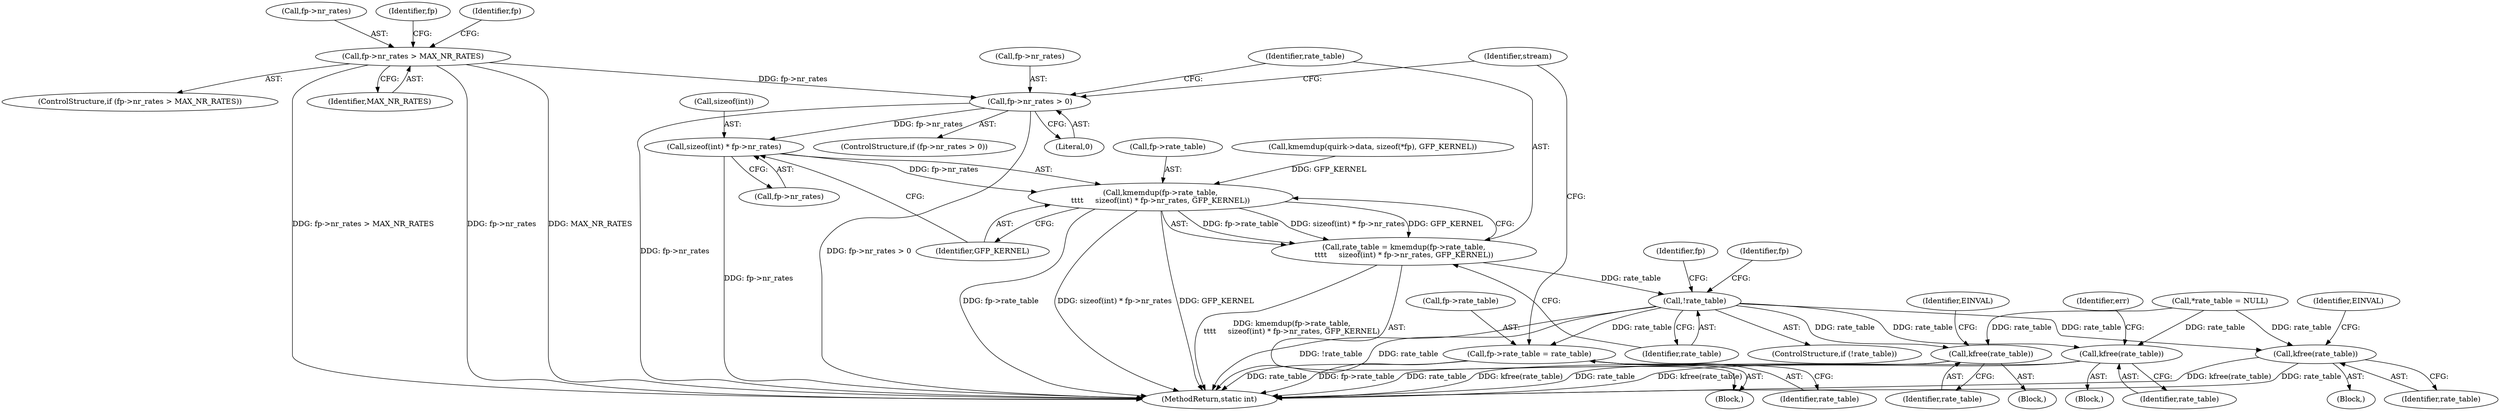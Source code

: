 digraph "0_linux_0f886ca12765d20124bd06291c82951fd49a33be@API" {
"1000160" [label="(Call,sizeof(int) * fp->nr_rates)"];
"1000148" [label="(Call,fp->nr_rates > 0)"];
"1000136" [label="(Call,fp->nr_rates > MAX_NR_RATES)"];
"1000156" [label="(Call,kmemdup(fp->rate_table,\n\t\t\t\t     sizeof(int) * fp->nr_rates, GFP_KERNEL))"];
"1000154" [label="(Call,rate_table = kmemdup(fp->rate_table,\n\t\t\t\t     sizeof(int) * fp->nr_rates, GFP_KERNEL))"];
"1000168" [label="(Call,!rate_table)"];
"1000176" [label="(Call,fp->rate_table = rate_table)"];
"1000204" [label="(Call,kfree(rate_table))"];
"1000233" [label="(Call,kfree(rate_table))"];
"1000261" [label="(Call,kfree(rate_table))"];
"1000160" [label="(Call,sizeof(int) * fp->nr_rates)"];
"1000204" [label="(Call,kfree(rate_table))"];
"1000153" [label="(Block,)"];
"1000157" [label="(Call,fp->rate_table)"];
"1000230" [label="(Block,)"];
"1000233" [label="(Call,kfree(rate_table))"];
"1000147" [label="(ControlStructure,if (fp->nr_rates > 0))"];
"1000148" [label="(Call,fp->nr_rates > 0)"];
"1000172" [label="(Identifier,fp)"];
"1000329" [label="(MethodReturn,static int)"];
"1000178" [label="(Identifier,fp)"];
"1000201" [label="(Block,)"];
"1000177" [label="(Call,fp->rate_table)"];
"1000112" [label="(Call,*rate_table = NULL)"];
"1000234" [label="(Identifier,rate_table)"];
"1000168" [label="(Call,!rate_table)"];
"1000140" [label="(Identifier,MAX_NR_RATES)"];
"1000180" [label="(Identifier,rate_table)"];
"1000265" [label="(Identifier,EINVAL)"];
"1000169" [label="(Identifier,rate_table)"];
"1000176" [label="(Call,fp->rate_table = rate_table)"];
"1000137" [label="(Call,fp->nr_rates)"];
"1000161" [label="(Call,sizeof(int))"];
"1000135" [label="(ControlStructure,if (fp->nr_rates > MAX_NR_RATES))"];
"1000205" [label="(Identifier,rate_table)"];
"1000150" [label="(Identifier,fp)"];
"1000156" [label="(Call,kmemdup(fp->rate_table,\n\t\t\t\t     sizeof(int) * fp->nr_rates, GFP_KERNEL))"];
"1000261" [label="(Call,kfree(rate_table))"];
"1000136" [label="(Call,fp->nr_rates > MAX_NR_RATES)"];
"1000149" [label="(Call,fp->nr_rates)"];
"1000237" [label="(Identifier,EINVAL)"];
"1000262" [label="(Identifier,rate_table)"];
"1000117" [label="(Call,kmemdup(quirk->data, sizeof(*fp), GFP_KERNEL))"];
"1000163" [label="(Call,fp->nr_rates)"];
"1000154" [label="(Call,rate_table = kmemdup(fp->rate_table,\n\t\t\t\t     sizeof(int) * fp->nr_rates, GFP_KERNEL))"];
"1000155" [label="(Identifier,rate_table)"];
"1000182" [label="(Identifier,stream)"];
"1000166" [label="(Identifier,GFP_KERNEL)"];
"1000152" [label="(Literal,0)"];
"1000143" [label="(Identifier,fp)"];
"1000167" [label="(ControlStructure,if (!rate_table))"];
"1000207" [label="(Identifier,err)"];
"1000258" [label="(Block,)"];
"1000160" -> "1000156"  [label="AST: "];
"1000160" -> "1000163"  [label="CFG: "];
"1000161" -> "1000160"  [label="AST: "];
"1000163" -> "1000160"  [label="AST: "];
"1000166" -> "1000160"  [label="CFG: "];
"1000160" -> "1000329"  [label="DDG: fp->nr_rates"];
"1000160" -> "1000156"  [label="DDG: fp->nr_rates"];
"1000148" -> "1000160"  [label="DDG: fp->nr_rates"];
"1000148" -> "1000147"  [label="AST: "];
"1000148" -> "1000152"  [label="CFG: "];
"1000149" -> "1000148"  [label="AST: "];
"1000152" -> "1000148"  [label="AST: "];
"1000155" -> "1000148"  [label="CFG: "];
"1000182" -> "1000148"  [label="CFG: "];
"1000148" -> "1000329"  [label="DDG: fp->nr_rates"];
"1000148" -> "1000329"  [label="DDG: fp->nr_rates > 0"];
"1000136" -> "1000148"  [label="DDG: fp->nr_rates"];
"1000136" -> "1000135"  [label="AST: "];
"1000136" -> "1000140"  [label="CFG: "];
"1000137" -> "1000136"  [label="AST: "];
"1000140" -> "1000136"  [label="AST: "];
"1000143" -> "1000136"  [label="CFG: "];
"1000150" -> "1000136"  [label="CFG: "];
"1000136" -> "1000329"  [label="DDG: MAX_NR_RATES"];
"1000136" -> "1000329"  [label="DDG: fp->nr_rates > MAX_NR_RATES"];
"1000136" -> "1000329"  [label="DDG: fp->nr_rates"];
"1000156" -> "1000154"  [label="AST: "];
"1000156" -> "1000166"  [label="CFG: "];
"1000157" -> "1000156"  [label="AST: "];
"1000166" -> "1000156"  [label="AST: "];
"1000154" -> "1000156"  [label="CFG: "];
"1000156" -> "1000329"  [label="DDG: fp->rate_table"];
"1000156" -> "1000329"  [label="DDG: sizeof(int) * fp->nr_rates"];
"1000156" -> "1000329"  [label="DDG: GFP_KERNEL"];
"1000156" -> "1000154"  [label="DDG: fp->rate_table"];
"1000156" -> "1000154"  [label="DDG: sizeof(int) * fp->nr_rates"];
"1000156" -> "1000154"  [label="DDG: GFP_KERNEL"];
"1000117" -> "1000156"  [label="DDG: GFP_KERNEL"];
"1000154" -> "1000153"  [label="AST: "];
"1000155" -> "1000154"  [label="AST: "];
"1000169" -> "1000154"  [label="CFG: "];
"1000154" -> "1000329"  [label="DDG: kmemdup(fp->rate_table,\n\t\t\t\t     sizeof(int) * fp->nr_rates, GFP_KERNEL)"];
"1000154" -> "1000168"  [label="DDG: rate_table"];
"1000168" -> "1000167"  [label="AST: "];
"1000168" -> "1000169"  [label="CFG: "];
"1000169" -> "1000168"  [label="AST: "];
"1000172" -> "1000168"  [label="CFG: "];
"1000178" -> "1000168"  [label="CFG: "];
"1000168" -> "1000329"  [label="DDG: !rate_table"];
"1000168" -> "1000329"  [label="DDG: rate_table"];
"1000168" -> "1000176"  [label="DDG: rate_table"];
"1000168" -> "1000204"  [label="DDG: rate_table"];
"1000168" -> "1000233"  [label="DDG: rate_table"];
"1000168" -> "1000261"  [label="DDG: rate_table"];
"1000176" -> "1000153"  [label="AST: "];
"1000176" -> "1000180"  [label="CFG: "];
"1000177" -> "1000176"  [label="AST: "];
"1000180" -> "1000176"  [label="AST: "];
"1000182" -> "1000176"  [label="CFG: "];
"1000176" -> "1000329"  [label="DDG: rate_table"];
"1000176" -> "1000329"  [label="DDG: fp->rate_table"];
"1000204" -> "1000201"  [label="AST: "];
"1000204" -> "1000205"  [label="CFG: "];
"1000205" -> "1000204"  [label="AST: "];
"1000207" -> "1000204"  [label="CFG: "];
"1000204" -> "1000329"  [label="DDG: rate_table"];
"1000204" -> "1000329"  [label="DDG: kfree(rate_table)"];
"1000112" -> "1000204"  [label="DDG: rate_table"];
"1000233" -> "1000230"  [label="AST: "];
"1000233" -> "1000234"  [label="CFG: "];
"1000234" -> "1000233"  [label="AST: "];
"1000237" -> "1000233"  [label="CFG: "];
"1000233" -> "1000329"  [label="DDG: kfree(rate_table)"];
"1000233" -> "1000329"  [label="DDG: rate_table"];
"1000112" -> "1000233"  [label="DDG: rate_table"];
"1000261" -> "1000258"  [label="AST: "];
"1000261" -> "1000262"  [label="CFG: "];
"1000262" -> "1000261"  [label="AST: "];
"1000265" -> "1000261"  [label="CFG: "];
"1000261" -> "1000329"  [label="DDG: rate_table"];
"1000261" -> "1000329"  [label="DDG: kfree(rate_table)"];
"1000112" -> "1000261"  [label="DDG: rate_table"];
}
